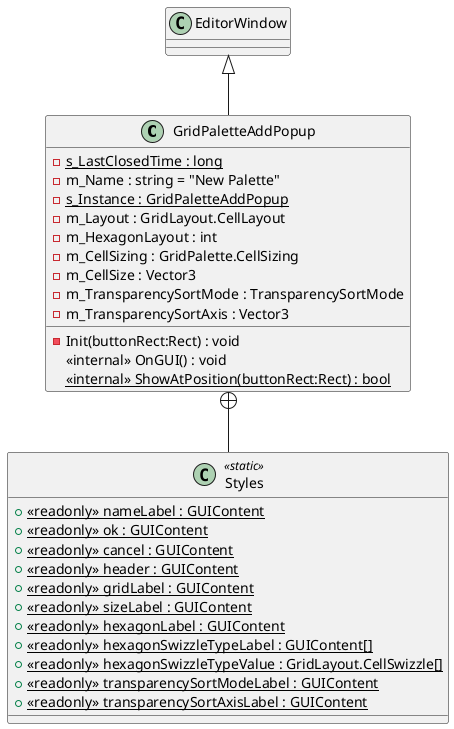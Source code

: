 @startuml
class GridPaletteAddPopup {
    - {static} s_LastClosedTime : long
    - m_Name : string = "New Palette"
    - {static} s_Instance : GridPaletteAddPopup
    - m_Layout : GridLayout.CellLayout
    - m_HexagonLayout : int
    - m_CellSizing : GridPalette.CellSizing
    - m_CellSize : Vector3
    - m_TransparencySortMode : TransparencySortMode
    - m_TransparencySortAxis : Vector3
    - Init(buttonRect:Rect) : void
    <<internal>> OnGUI() : void
    <<internal>> {static} ShowAtPosition(buttonRect:Rect) : bool
}
class Styles <<static>> {
    + {static} <<readonly>> nameLabel : GUIContent
    + {static} <<readonly>> ok : GUIContent
    + {static} <<readonly>> cancel : GUIContent
    + {static} <<readonly>> header : GUIContent
    + {static} <<readonly>> gridLabel : GUIContent
    + {static} <<readonly>> sizeLabel : GUIContent
    + {static} <<readonly>> hexagonLabel : GUIContent
    + {static} <<readonly>> hexagonSwizzleTypeLabel : GUIContent[]
    + {static} <<readonly>> hexagonSwizzleTypeValue : GridLayout.CellSwizzle[]
    + {static} <<readonly>> transparencySortModeLabel : GUIContent
    + {static} <<readonly>> transparencySortAxisLabel : GUIContent
}
EditorWindow <|-- GridPaletteAddPopup
GridPaletteAddPopup +-- Styles
@enduml

